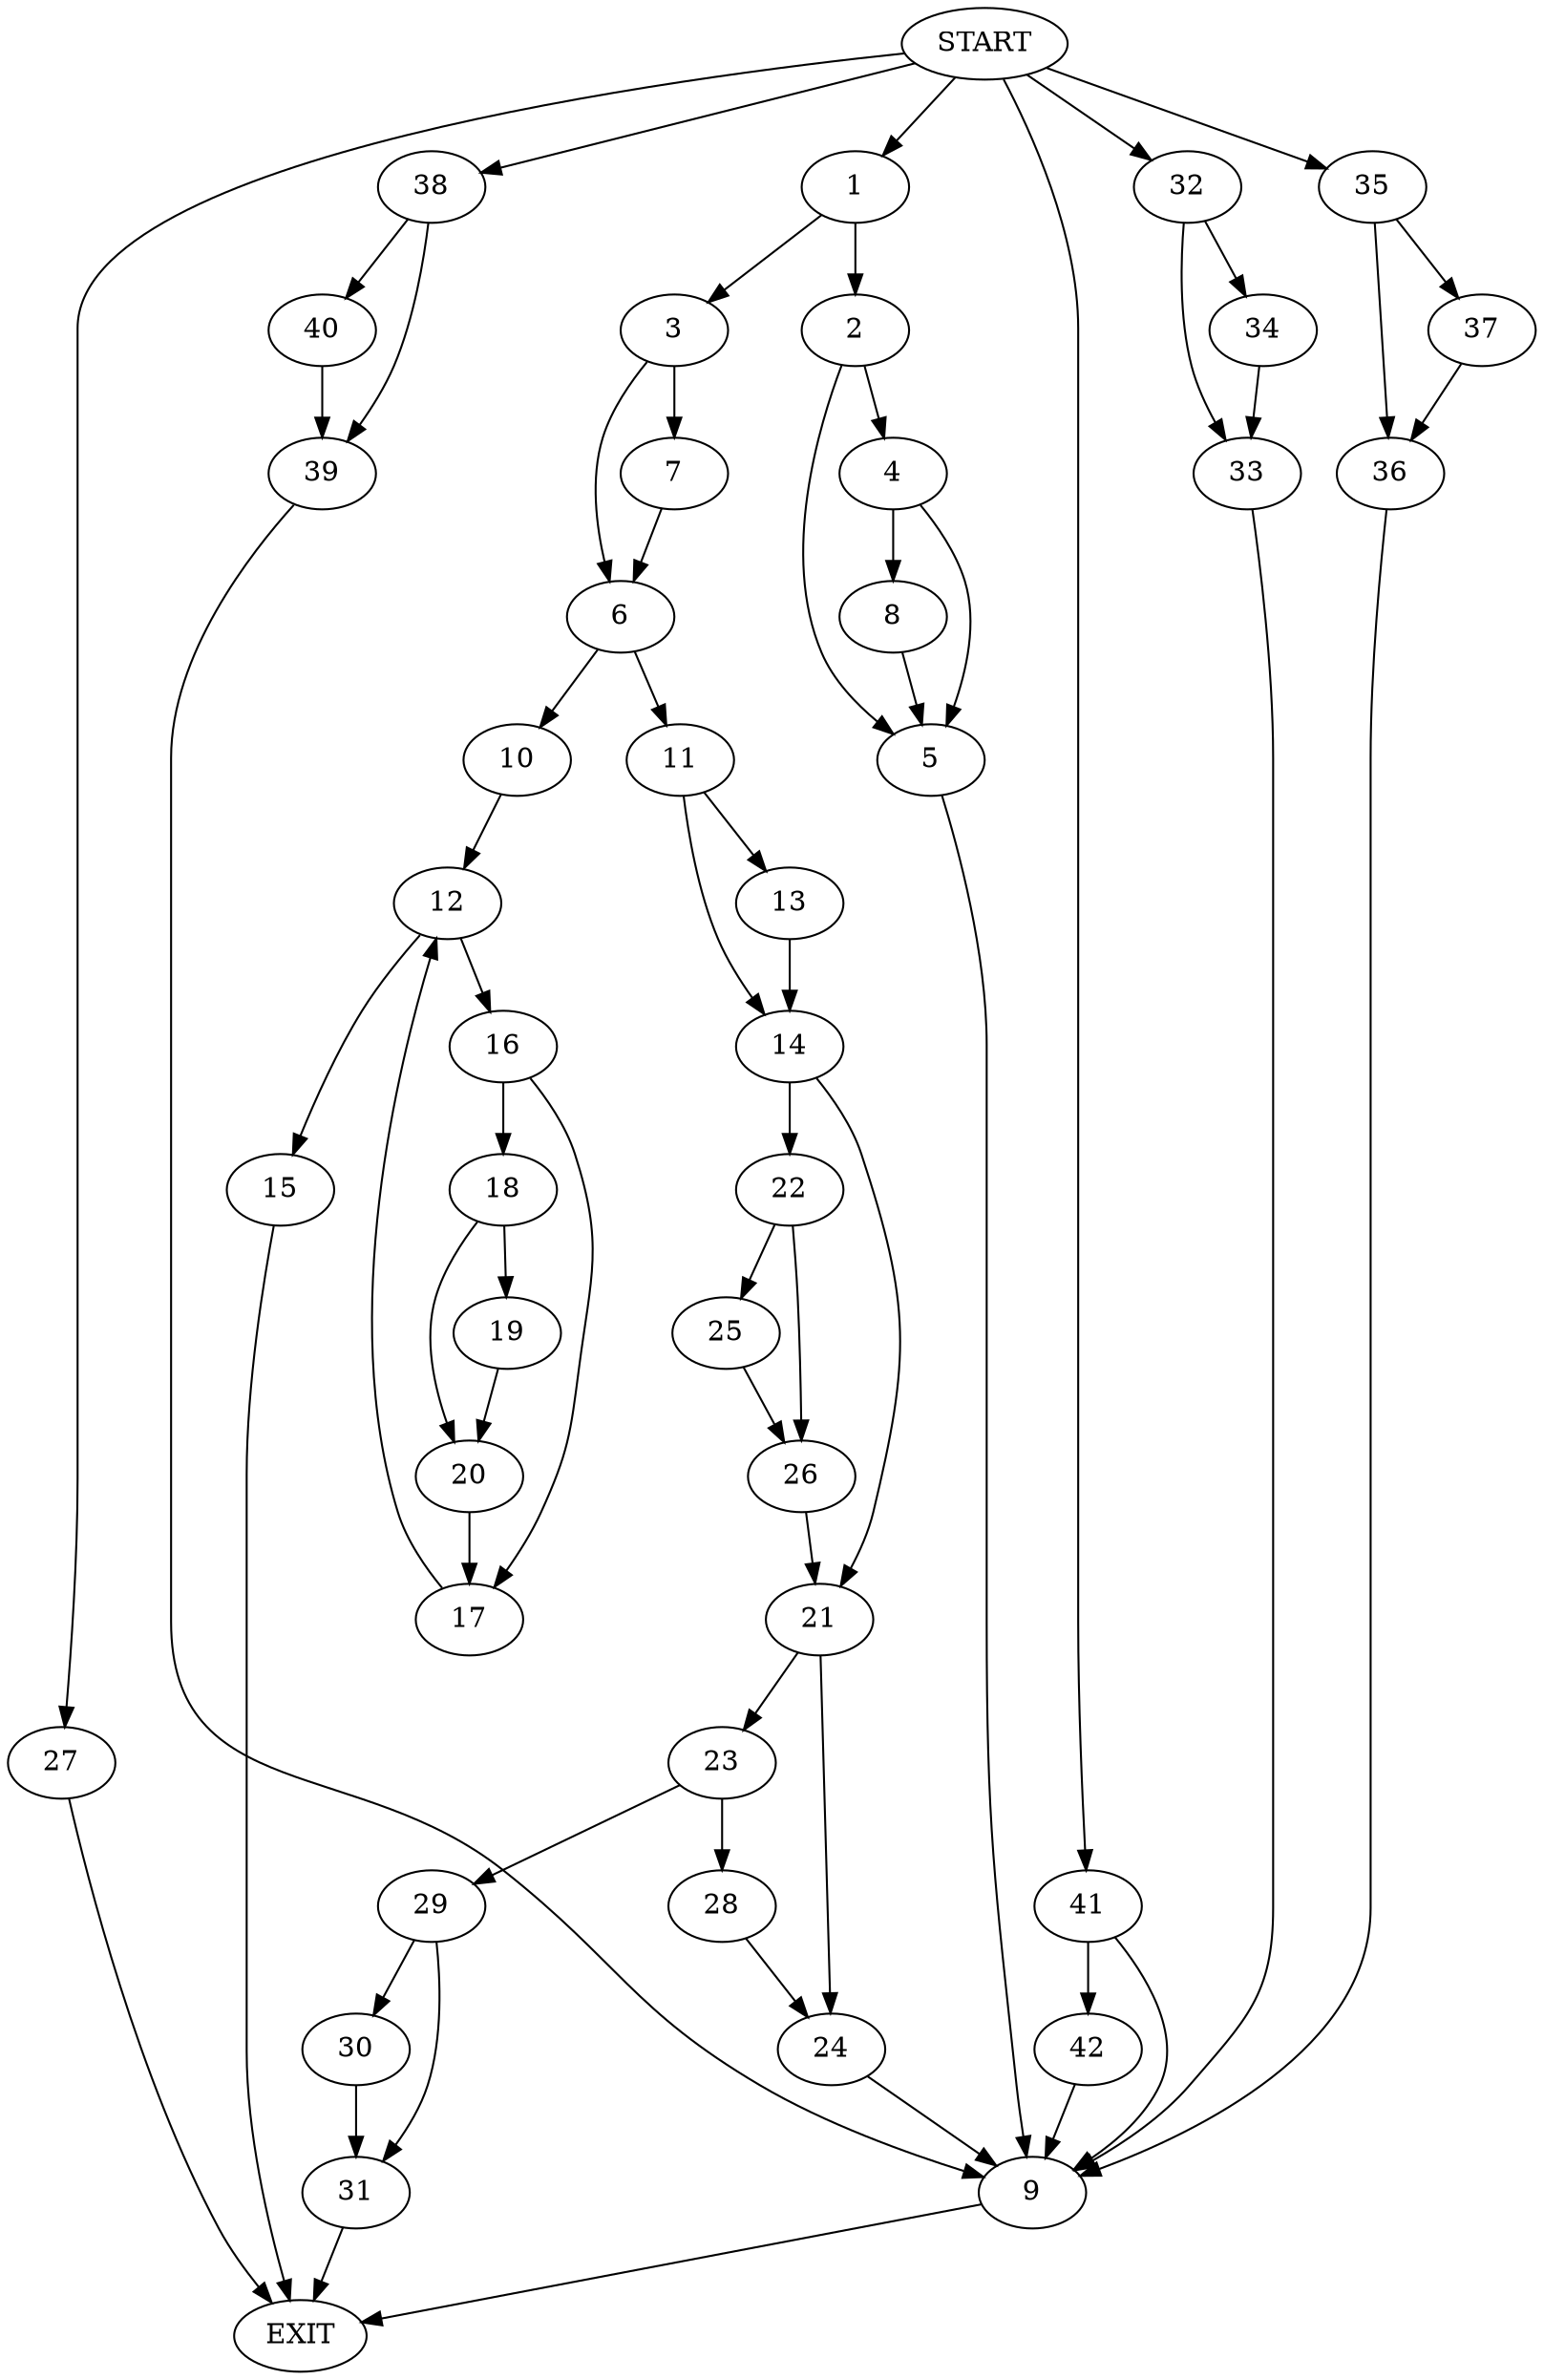 digraph {
0 [label="START"]
43 [label="EXIT"]
0 -> 1
1 -> 2
1 -> 3
2 -> 4
2 -> 5
3 -> 6
3 -> 7
4 -> 8
4 -> 5
5 -> 9
8 -> 5
9 -> 43
6 -> 10
6 -> 11
7 -> 6
10 -> 12
11 -> 13
11 -> 14
12 -> 15
12 -> 16
16 -> 17
16 -> 18
15 -> 43
18 -> 19
18 -> 20
17 -> 12
19 -> 20
20 -> 17
14 -> 21
14 -> 22
13 -> 14
21 -> 23
21 -> 24
22 -> 25
22 -> 26
26 -> 21
25 -> 26
0 -> 27
27 -> 43
23 -> 28
23 -> 29
24 -> 9
28 -> 24
29 -> 30
29 -> 31
31 -> 43
30 -> 31
0 -> 32
32 -> 33
32 -> 34
34 -> 33
33 -> 9
0 -> 35
35 -> 36
35 -> 37
37 -> 36
36 -> 9
0 -> 38
38 -> 39
38 -> 40
40 -> 39
39 -> 9
0 -> 41
41 -> 42
41 -> 9
42 -> 9
}
